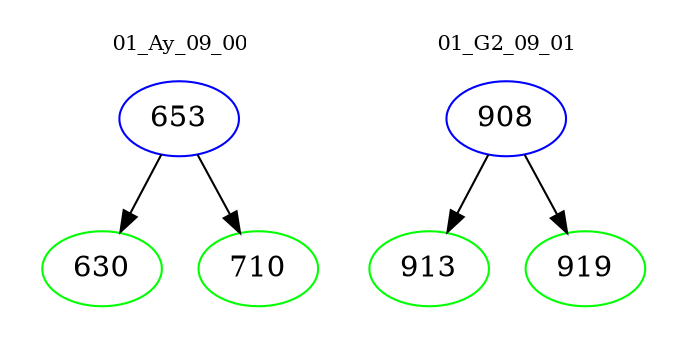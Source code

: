 digraph{
subgraph cluster_0 {
color = white
label = "01_Ay_09_00";
fontsize=10;
T0_653 [label="653", color="blue"]
T0_653 -> T0_630 [color="black"]
T0_630 [label="630", color="green"]
T0_653 -> T0_710 [color="black"]
T0_710 [label="710", color="green"]
}
subgraph cluster_1 {
color = white
label = "01_G2_09_01";
fontsize=10;
T1_908 [label="908", color="blue"]
T1_908 -> T1_913 [color="black"]
T1_913 [label="913", color="green"]
T1_908 -> T1_919 [color="black"]
T1_919 [label="919", color="green"]
}
}
